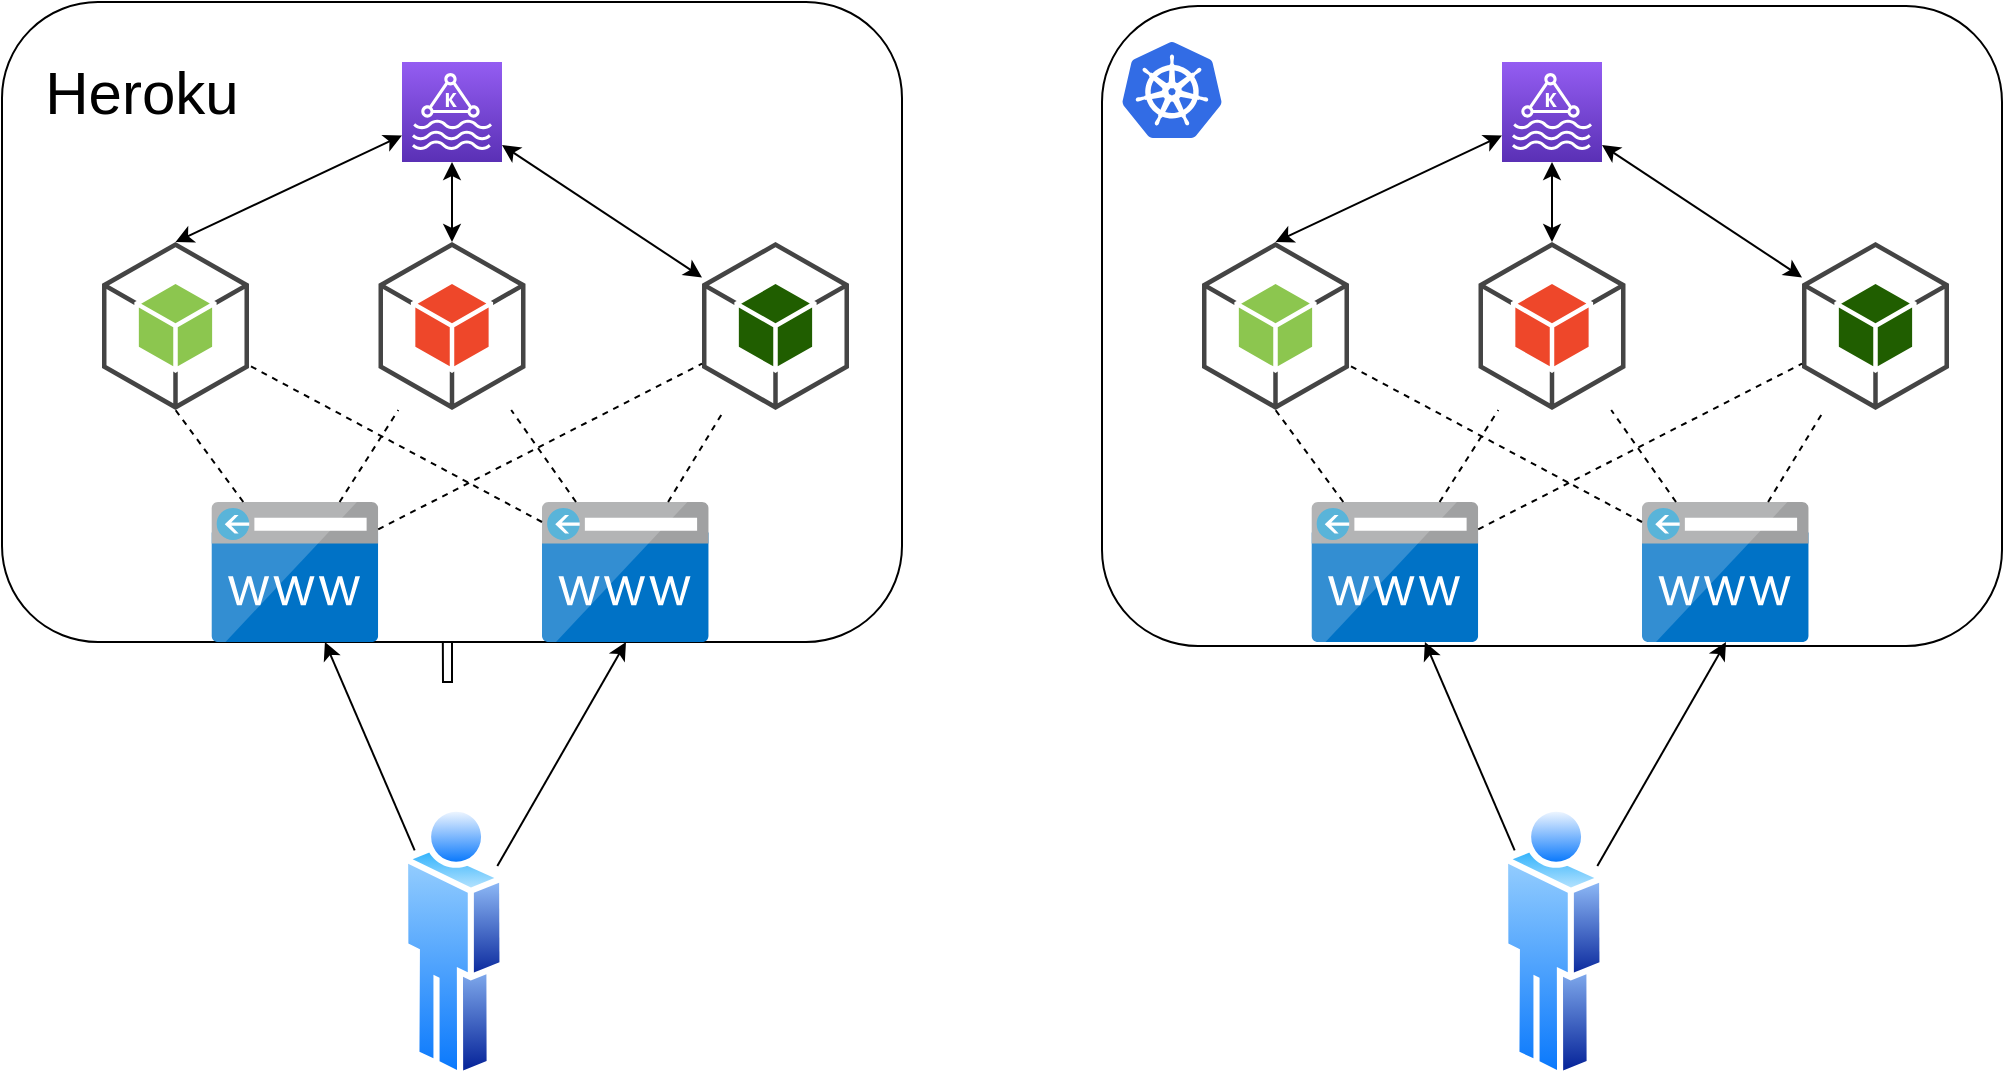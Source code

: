 <mxfile version="12.9.9" type="device"><diagram id="5Zx5kipHrjdClw6BMTUj" name="Page-1"><mxGraphModel dx="1174" dy="720" grid="1" gridSize="10" guides="1" tooltips="1" connect="1" arrows="1" fold="1" page="1" pageScale="1" pageWidth="1169" pageHeight="827" math="0" shadow="0"><root><mxCell id="0"/><mxCell id="1" parent="0"/><mxCell id="kewlcXulRRiYo3OUM17j-3" style="edgeStyle=orthogonalEdgeStyle;rounded=0;orthogonalLoop=1;jettySize=auto;html=1;exitX=0.5;exitY=1;exitDx=0;exitDy=0;" edge="1" parent="1" source="kewlcXulRRiYo3OUM17j-1"><mxGeometry relative="1" as="geometry"><mxPoint x="290" y="240" as="targetPoint"/></mxGeometry></mxCell><mxCell id="kewlcXulRRiYo3OUM17j-1" value="" style="rounded=1;whiteSpace=wrap;html=1;" vertex="1" parent="1"><mxGeometry x="70" y="20" width="450" height="320" as="geometry"/></mxCell><mxCell id="kewlcXulRRiYo3OUM17j-2" value="" style="outlineConnect=0;fontColor=#232F3E;gradientColor=#945DF2;gradientDirection=north;fillColor=#5A30B5;strokeColor=#ffffff;dashed=0;verticalLabelPosition=bottom;verticalAlign=top;align=center;html=1;fontSize=12;fontStyle=0;aspect=fixed;shape=mxgraph.aws4.resourceIcon;resIcon=mxgraph.aws4.managed_streaming_for_kafka;" vertex="1" parent="1"><mxGeometry x="270" y="50" width="50" height="50" as="geometry"/></mxCell><mxCell id="kewlcXulRRiYo3OUM17j-4" value="" style="outlineConnect=0;dashed=0;verticalLabelPosition=bottom;verticalAlign=top;align=center;html=1;shape=mxgraph.aws3.android;fillColor=#205E00;gradientColor=none;" vertex="1" parent="1"><mxGeometry x="420" y="140" width="73.5" height="84" as="geometry"/></mxCell><mxCell id="kewlcXulRRiYo3OUM17j-5" value="" style="outlineConnect=0;dashed=0;verticalLabelPosition=bottom;verticalAlign=top;align=center;html=1;shape=mxgraph.aws3.android;fillColor=#EE472A;gradientColor=none;" vertex="1" parent="1"><mxGeometry x="258.25" y="140" width="73.5" height="84" as="geometry"/></mxCell><mxCell id="kewlcXulRRiYo3OUM17j-6" value="" style="outlineConnect=0;dashed=0;verticalLabelPosition=bottom;verticalAlign=top;align=center;html=1;shape=mxgraph.aws3.android;fillColor=#8CC64F;gradientColor=none;" vertex="1" parent="1"><mxGeometry x="120" y="140" width="73.5" height="84" as="geometry"/></mxCell><mxCell id="kewlcXulRRiYo3OUM17j-7" value="" style="endArrow=classic;startArrow=classic;html=1;exitX=0.5;exitY=0;exitDx=0;exitDy=0;exitPerimeter=0;" edge="1" parent="1" source="kewlcXulRRiYo3OUM17j-6" target="kewlcXulRRiYo3OUM17j-2"><mxGeometry width="50" height="50" relative="1" as="geometry"><mxPoint x="190" y="190" as="sourcePoint"/><mxPoint x="240" y="140" as="targetPoint"/></mxGeometry></mxCell><mxCell id="kewlcXulRRiYo3OUM17j-8" value="" style="endArrow=classic;startArrow=classic;html=1;" edge="1" parent="1" source="kewlcXulRRiYo3OUM17j-5" target="kewlcXulRRiYo3OUM17j-2"><mxGeometry width="50" height="50" relative="1" as="geometry"><mxPoint x="190" y="190" as="sourcePoint"/><mxPoint x="240" y="140" as="targetPoint"/></mxGeometry></mxCell><mxCell id="kewlcXulRRiYo3OUM17j-9" value="" style="endArrow=classic;startArrow=classic;html=1;" edge="1" parent="1" source="kewlcXulRRiYo3OUM17j-4" target="kewlcXulRRiYo3OUM17j-2"><mxGeometry width="50" height="50" relative="1" as="geometry"><mxPoint x="190" y="190" as="sourcePoint"/><mxPoint x="240" y="140" as="targetPoint"/></mxGeometry></mxCell><mxCell id="kewlcXulRRiYo3OUM17j-10" value="" style="aspect=fixed;html=1;points=[];align=center;image;fontSize=12;image=img/lib/mscae/CustomDomain.svg;" vertex="1" parent="1"><mxGeometry x="174.76" y="270" width="83.34" height="70" as="geometry"/></mxCell><mxCell id="kewlcXulRRiYo3OUM17j-11" value="" style="aspect=fixed;html=1;points=[];align=center;image;fontSize=12;image=img/lib/mscae/CustomDomain.svg;" vertex="1" parent="1"><mxGeometry x="340" y="270" width="83.34" height="70" as="geometry"/></mxCell><mxCell id="kewlcXulRRiYo3OUM17j-12" value="" style="endArrow=none;dashed=1;html=1;" edge="1" parent="1" source="kewlcXulRRiYo3OUM17j-11" target="kewlcXulRRiYo3OUM17j-4"><mxGeometry width="50" height="50" relative="1" as="geometry"><mxPoint x="340" y="280" as="sourcePoint"/><mxPoint x="390" y="230" as="targetPoint"/></mxGeometry></mxCell><mxCell id="kewlcXulRRiYo3OUM17j-13" value="" style="endArrow=none;dashed=1;html=1;" edge="1" parent="1" source="kewlcXulRRiYo3OUM17j-11" target="kewlcXulRRiYo3OUM17j-5"><mxGeometry width="50" height="50" relative="1" as="geometry"><mxPoint x="340" y="280" as="sourcePoint"/><mxPoint x="390" y="230" as="targetPoint"/></mxGeometry></mxCell><mxCell id="kewlcXulRRiYo3OUM17j-14" value="" style="endArrow=none;dashed=1;html=1;" edge="1" parent="1" target="kewlcXulRRiYo3OUM17j-6"><mxGeometry width="50" height="50" relative="1" as="geometry"><mxPoint x="340" y="280" as="sourcePoint"/><mxPoint x="390" y="230" as="targetPoint"/></mxGeometry></mxCell><mxCell id="kewlcXulRRiYo3OUM17j-15" value="" style="endArrow=none;dashed=1;html=1;" edge="1" parent="1" source="kewlcXulRRiYo3OUM17j-10" target="kewlcXulRRiYo3OUM17j-4"><mxGeometry width="50" height="50" relative="1" as="geometry"><mxPoint x="340" y="280" as="sourcePoint"/><mxPoint x="390" y="230" as="targetPoint"/></mxGeometry></mxCell><mxCell id="kewlcXulRRiYo3OUM17j-16" value="" style="endArrow=none;dashed=1;html=1;" edge="1" parent="1" source="kewlcXulRRiYo3OUM17j-10" target="kewlcXulRRiYo3OUM17j-5"><mxGeometry width="50" height="50" relative="1" as="geometry"><mxPoint x="340" y="280" as="sourcePoint"/><mxPoint x="390" y="230" as="targetPoint"/></mxGeometry></mxCell><mxCell id="kewlcXulRRiYo3OUM17j-17" value="" style="endArrow=none;dashed=1;html=1;entryX=0.5;entryY=1;entryDx=0;entryDy=0;entryPerimeter=0;" edge="1" parent="1" source="kewlcXulRRiYo3OUM17j-10" target="kewlcXulRRiYo3OUM17j-6"><mxGeometry width="50" height="50" relative="1" as="geometry"><mxPoint x="340" y="280" as="sourcePoint"/><mxPoint x="390" y="230" as="targetPoint"/></mxGeometry></mxCell><mxCell id="kewlcXulRRiYo3OUM17j-18" value="" style="aspect=fixed;perimeter=ellipsePerimeter;html=1;align=center;shadow=0;dashed=0;spacingTop=3;image;image=img/lib/active_directory/user.svg;" vertex="1" parent="1"><mxGeometry x="270" y="420" width="51.8" height="140" as="geometry"/></mxCell><mxCell id="kewlcXulRRiYo3OUM17j-19" value="" style="endArrow=classic;html=1;" edge="1" parent="1" source="kewlcXulRRiYo3OUM17j-18" target="kewlcXulRRiYo3OUM17j-10"><mxGeometry width="50" height="50" relative="1" as="geometry"><mxPoint x="220" y="420" as="sourcePoint"/><mxPoint x="270" y="370" as="targetPoint"/></mxGeometry></mxCell><mxCell id="kewlcXulRRiYo3OUM17j-20" value="" style="endArrow=classic;html=1;" edge="1" parent="1" source="kewlcXulRRiYo3OUM17j-18"><mxGeometry width="50" height="50" relative="1" as="geometry"><mxPoint x="340" y="320" as="sourcePoint"/><mxPoint x="382" y="340" as="targetPoint"/></mxGeometry></mxCell><mxCell id="kewlcXulRRiYo3OUM17j-24" value="" style="rounded=1;whiteSpace=wrap;html=1;" vertex="1" parent="1"><mxGeometry x="620" y="22" width="450" height="320" as="geometry"/></mxCell><mxCell id="kewlcXulRRiYo3OUM17j-25" value="" style="aspect=fixed;html=1;points=[];align=center;image;fontSize=12;image=img/lib/mscae/Kubernetes.svg;" vertex="1" parent="1"><mxGeometry x="630" y="40" width="50" height="48" as="geometry"/></mxCell><mxCell id="kewlcXulRRiYo3OUM17j-27" value="" style="outlineConnect=0;fontColor=#232F3E;gradientColor=#945DF2;gradientDirection=north;fillColor=#5A30B5;strokeColor=#ffffff;dashed=0;verticalLabelPosition=bottom;verticalAlign=top;align=center;html=1;fontSize=12;fontStyle=0;aspect=fixed;shape=mxgraph.aws4.resourceIcon;resIcon=mxgraph.aws4.managed_streaming_for_kafka;" vertex="1" parent="1"><mxGeometry x="820" y="50" width="50" height="50" as="geometry"/></mxCell><mxCell id="kewlcXulRRiYo3OUM17j-28" value="" style="outlineConnect=0;dashed=0;verticalLabelPosition=bottom;verticalAlign=top;align=center;html=1;shape=mxgraph.aws3.android;fillColor=#205E00;gradientColor=none;" vertex="1" parent="1"><mxGeometry x="970" y="140" width="73.5" height="84" as="geometry"/></mxCell><mxCell id="kewlcXulRRiYo3OUM17j-29" value="" style="outlineConnect=0;dashed=0;verticalLabelPosition=bottom;verticalAlign=top;align=center;html=1;shape=mxgraph.aws3.android;fillColor=#EE472A;gradientColor=none;" vertex="1" parent="1"><mxGeometry x="808.25" y="140" width="73.5" height="84" as="geometry"/></mxCell><mxCell id="kewlcXulRRiYo3OUM17j-30" value="" style="outlineConnect=0;dashed=0;verticalLabelPosition=bottom;verticalAlign=top;align=center;html=1;shape=mxgraph.aws3.android;fillColor=#8CC64F;gradientColor=none;" vertex="1" parent="1"><mxGeometry x="670" y="140" width="73.5" height="84" as="geometry"/></mxCell><mxCell id="kewlcXulRRiYo3OUM17j-31" value="" style="endArrow=classic;startArrow=classic;html=1;exitX=0.5;exitY=0;exitDx=0;exitDy=0;exitPerimeter=0;" edge="1" parent="1" source="kewlcXulRRiYo3OUM17j-30" target="kewlcXulRRiYo3OUM17j-27"><mxGeometry width="50" height="50" relative="1" as="geometry"><mxPoint x="740" y="190" as="sourcePoint"/><mxPoint x="790" y="140" as="targetPoint"/></mxGeometry></mxCell><mxCell id="kewlcXulRRiYo3OUM17j-32" value="" style="endArrow=classic;startArrow=classic;html=1;" edge="1" parent="1" source="kewlcXulRRiYo3OUM17j-29" target="kewlcXulRRiYo3OUM17j-27"><mxGeometry width="50" height="50" relative="1" as="geometry"><mxPoint x="740" y="190" as="sourcePoint"/><mxPoint x="790" y="140" as="targetPoint"/></mxGeometry></mxCell><mxCell id="kewlcXulRRiYo3OUM17j-33" value="" style="endArrow=classic;startArrow=classic;html=1;" edge="1" parent="1" source="kewlcXulRRiYo3OUM17j-28" target="kewlcXulRRiYo3OUM17j-27"><mxGeometry width="50" height="50" relative="1" as="geometry"><mxPoint x="740" y="190" as="sourcePoint"/><mxPoint x="790" y="140" as="targetPoint"/></mxGeometry></mxCell><mxCell id="kewlcXulRRiYo3OUM17j-34" value="" style="aspect=fixed;html=1;points=[];align=center;image;fontSize=12;image=img/lib/mscae/CustomDomain.svg;" vertex="1" parent="1"><mxGeometry x="724.76" y="270" width="83.34" height="70" as="geometry"/></mxCell><mxCell id="kewlcXulRRiYo3OUM17j-35" value="" style="aspect=fixed;html=1;points=[];align=center;image;fontSize=12;image=img/lib/mscae/CustomDomain.svg;" vertex="1" parent="1"><mxGeometry x="890" y="270" width="83.34" height="70" as="geometry"/></mxCell><mxCell id="kewlcXulRRiYo3OUM17j-36" value="" style="endArrow=none;dashed=1;html=1;" edge="1" parent="1" source="kewlcXulRRiYo3OUM17j-35" target="kewlcXulRRiYo3OUM17j-28"><mxGeometry width="50" height="50" relative="1" as="geometry"><mxPoint x="890" y="280" as="sourcePoint"/><mxPoint x="940" y="230" as="targetPoint"/></mxGeometry></mxCell><mxCell id="kewlcXulRRiYo3OUM17j-37" value="" style="endArrow=none;dashed=1;html=1;" edge="1" parent="1" source="kewlcXulRRiYo3OUM17j-35" target="kewlcXulRRiYo3OUM17j-29"><mxGeometry width="50" height="50" relative="1" as="geometry"><mxPoint x="890" y="280" as="sourcePoint"/><mxPoint x="940" y="230" as="targetPoint"/></mxGeometry></mxCell><mxCell id="kewlcXulRRiYo3OUM17j-38" value="" style="endArrow=none;dashed=1;html=1;" edge="1" parent="1" target="kewlcXulRRiYo3OUM17j-30"><mxGeometry width="50" height="50" relative="1" as="geometry"><mxPoint x="890" y="280" as="sourcePoint"/><mxPoint x="940" y="230" as="targetPoint"/></mxGeometry></mxCell><mxCell id="kewlcXulRRiYo3OUM17j-39" value="" style="endArrow=none;dashed=1;html=1;" edge="1" parent="1" source="kewlcXulRRiYo3OUM17j-34" target="kewlcXulRRiYo3OUM17j-28"><mxGeometry width="50" height="50" relative="1" as="geometry"><mxPoint x="890" y="280" as="sourcePoint"/><mxPoint x="940" y="230" as="targetPoint"/></mxGeometry></mxCell><mxCell id="kewlcXulRRiYo3OUM17j-40" value="" style="endArrow=none;dashed=1;html=1;" edge="1" parent="1" source="kewlcXulRRiYo3OUM17j-34" target="kewlcXulRRiYo3OUM17j-29"><mxGeometry width="50" height="50" relative="1" as="geometry"><mxPoint x="890" y="280" as="sourcePoint"/><mxPoint x="940" y="230" as="targetPoint"/></mxGeometry></mxCell><mxCell id="kewlcXulRRiYo3OUM17j-41" value="" style="endArrow=none;dashed=1;html=1;entryX=0.5;entryY=1;entryDx=0;entryDy=0;entryPerimeter=0;" edge="1" parent="1" source="kewlcXulRRiYo3OUM17j-34" target="kewlcXulRRiYo3OUM17j-30"><mxGeometry width="50" height="50" relative="1" as="geometry"><mxPoint x="890" y="280" as="sourcePoint"/><mxPoint x="940" y="230" as="targetPoint"/></mxGeometry></mxCell><mxCell id="kewlcXulRRiYo3OUM17j-42" value="" style="aspect=fixed;perimeter=ellipsePerimeter;html=1;align=center;shadow=0;dashed=0;spacingTop=3;image;image=img/lib/active_directory/user.svg;" vertex="1" parent="1"><mxGeometry x="820" y="420" width="51.8" height="140" as="geometry"/></mxCell><mxCell id="kewlcXulRRiYo3OUM17j-43" value="" style="endArrow=classic;html=1;" edge="1" parent="1" source="kewlcXulRRiYo3OUM17j-42" target="kewlcXulRRiYo3OUM17j-34"><mxGeometry width="50" height="50" relative="1" as="geometry"><mxPoint x="770" y="420" as="sourcePoint"/><mxPoint x="820" y="370" as="targetPoint"/></mxGeometry></mxCell><mxCell id="kewlcXulRRiYo3OUM17j-44" value="" style="endArrow=classic;html=1;" edge="1" parent="1" source="kewlcXulRRiYo3OUM17j-42"><mxGeometry width="50" height="50" relative="1" as="geometry"><mxPoint x="890" y="320" as="sourcePoint"/><mxPoint x="932" y="340" as="targetPoint"/></mxGeometry></mxCell><mxCell id="kewlcXulRRiYo3OUM17j-45" value="&lt;font style=&quot;font-size: 30px&quot;&gt;Heroku&lt;/font&gt;" style="text;html=1;strokeColor=none;fillColor=none;align=center;verticalAlign=middle;whiteSpace=wrap;rounded=0;" vertex="1" parent="1"><mxGeometry x="90" y="40" width="100" height="50" as="geometry"/></mxCell></root></mxGraphModel></diagram></mxfile>